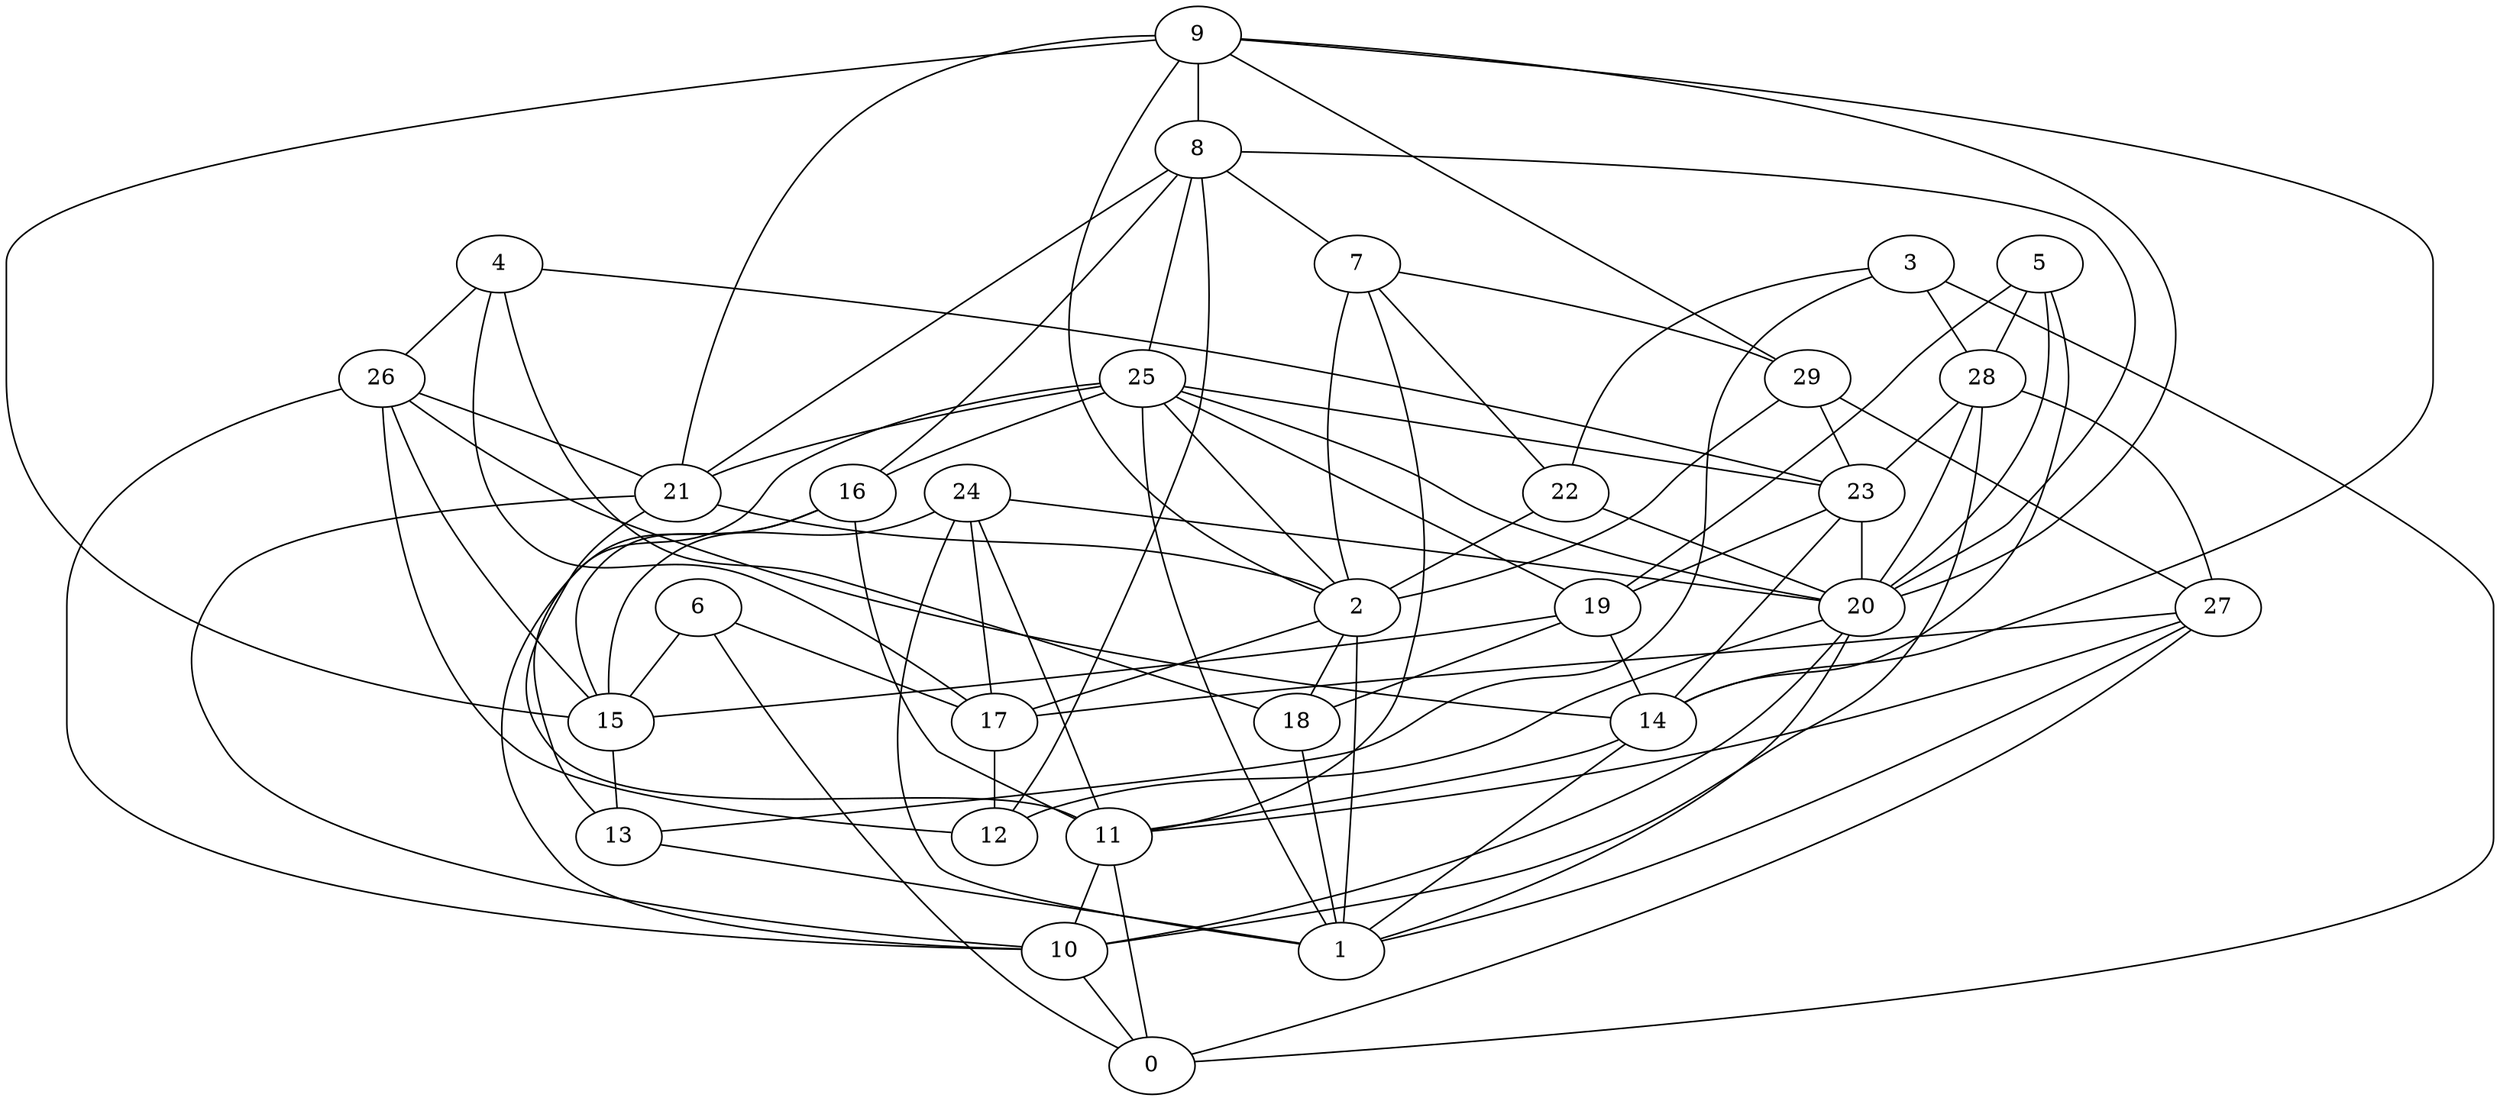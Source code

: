 digraph GG_graph {

subgraph G_graph {
edge [color = black]
"16" -> "11" [dir = none]
"16" -> "15" [dir = none]
"16" -> "10" [dir = none]
"8" -> "21" [dir = none]
"8" -> "12" [dir = none]
"8" -> "20" [dir = none]
"8" -> "25" [dir = none]
"8" -> "16" [dir = none]
"27" -> "1" [dir = none]
"27" -> "0" [dir = none]
"27" -> "11" [dir = none]
"27" -> "17" [dir = none]
"11" -> "0" [dir = none]
"11" -> "10" [dir = none]
"18" -> "1" [dir = none]
"24" -> "11" [dir = none]
"24" -> "15" [dir = none]
"24" -> "17" [dir = none]
"24" -> "20" [dir = none]
"24" -> "1" [dir = none]
"9" -> "2" [dir = none]
"9" -> "20" [dir = none]
"9" -> "14" [dir = none]
"9" -> "8" [dir = none]
"9" -> "29" [dir = none]
"22" -> "20" [dir = none]
"22" -> "2" [dir = none]
"5" -> "28" [dir = none]
"5" -> "14" [dir = none]
"5" -> "20" [dir = none]
"5" -> "19" [dir = none]
"20" -> "12" [dir = none]
"20" -> "1" [dir = none]
"20" -> "10" [dir = none]
"23" -> "19" [dir = none]
"23" -> "20" [dir = none]
"23" -> "14" [dir = none]
"21" -> "10" [dir = none]
"21" -> "11" [dir = none]
"21" -> "2" [dir = none]
"14" -> "11" [dir = none]
"14" -> "1" [dir = none]
"26" -> "21" [dir = none]
"26" -> "14" [dir = none]
"26" -> "12" [dir = none]
"26" -> "10" [dir = none]
"26" -> "15" [dir = none]
"29" -> "2" [dir = none]
"29" -> "27" [dir = none]
"29" -> "23" [dir = none]
"13" -> "1" [dir = none]
"15" -> "13" [dir = none]
"25" -> "23" [dir = none]
"25" -> "16" [dir = none]
"25" -> "21" [dir = none]
"25" -> "2" [dir = none]
"25" -> "19" [dir = none]
"25" -> "1" [dir = none]
"25" -> "20" [dir = none]
"25" -> "13" [dir = none]
"2" -> "17" [dir = none]
"2" -> "1" [dir = none]
"2" -> "18" [dir = none]
"17" -> "12" [dir = none]
"10" -> "0" [dir = none]
"7" -> "22" [dir = none]
"7" -> "2" [dir = none]
"7" -> "29" [dir = none]
"7" -> "11" [dir = none]
"28" -> "27" [dir = none]
"28" -> "20" [dir = none]
"28" -> "23" [dir = none]
"28" -> "10" [dir = none]
"19" -> "14" [dir = none]
"19" -> "18" [dir = none]
"19" -> "15" [dir = none]
"3" -> "28" [dir = none]
"3" -> "13" [dir = none]
"3" -> "0" [dir = none]
"3" -> "22" [dir = none]
"6" -> "15" [dir = none]
"6" -> "0" [dir = none]
"6" -> "17" [dir = none]
"4" -> "18" [dir = none]
"4" -> "26" [dir = none]
"4" -> "17" [dir = none]
"4" -> "23" [dir = none]
"8" -> "7" [dir = none]
"9" -> "21" [dir = none]
"9" -> "15" [dir = none]
}

}
